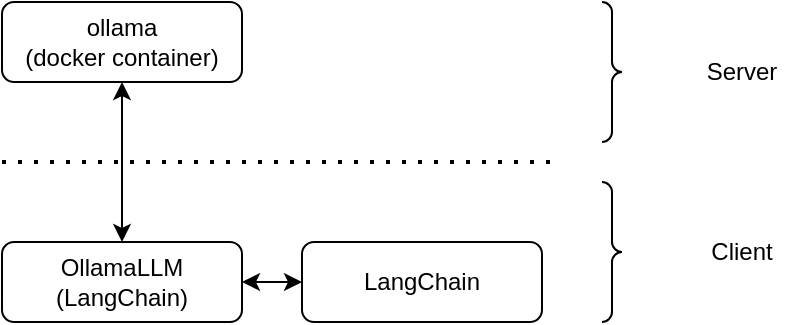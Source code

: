 <mxfile version="26.0.9">
  <diagram name="Page-1" id="iiwblaN85E_-Db3QoMti">
    <mxGraphModel dx="1182" dy="474" grid="1" gridSize="10" guides="1" tooltips="1" connect="1" arrows="1" fold="1" page="1" pageScale="1" pageWidth="850" pageHeight="1100" math="0" shadow="0">
      <root>
        <mxCell id="0" />
        <mxCell id="1" parent="0" />
        <mxCell id="mTqiRhdewCi59NjFFLII-1" value="ollama &lt;br&gt;(docker container)" style="rounded=1;whiteSpace=wrap;html=1;" vertex="1" parent="1">
          <mxGeometry x="360" y="280" width="120" height="40" as="geometry" />
        </mxCell>
        <mxCell id="mTqiRhdewCi59NjFFLII-2" value="OllamaLLM&lt;br&gt;(LangChain)" style="rounded=1;whiteSpace=wrap;html=1;" vertex="1" parent="1">
          <mxGeometry x="360" y="400" width="120" height="40" as="geometry" />
        </mxCell>
        <mxCell id="mTqiRhdewCi59NjFFLII-3" value="" style="endArrow=classic;startArrow=classic;html=1;rounded=0;exitX=0.5;exitY=0;exitDx=0;exitDy=0;entryX=0.5;entryY=1;entryDx=0;entryDy=0;" edge="1" parent="1" source="mTqiRhdewCi59NjFFLII-2" target="mTqiRhdewCi59NjFFLII-1">
          <mxGeometry width="50" height="50" relative="1" as="geometry">
            <mxPoint x="440" y="330" as="sourcePoint" />
            <mxPoint x="490" y="280" as="targetPoint" />
          </mxGeometry>
        </mxCell>
        <mxCell id="mTqiRhdewCi59NjFFLII-4" value="" style="endArrow=none;dashed=1;html=1;dashPattern=1 3;strokeWidth=2;rounded=0;" edge="1" parent="1">
          <mxGeometry width="50" height="50" relative="1" as="geometry">
            <mxPoint x="360" y="360" as="sourcePoint" />
            <mxPoint x="640" y="360" as="targetPoint" />
          </mxGeometry>
        </mxCell>
        <mxCell id="mTqiRhdewCi59NjFFLII-5" value="" style="labelPosition=right;align=left;strokeWidth=1;shape=mxgraph.mockup.markup.curlyBrace;html=1;shadow=0;dashed=0;strokeColor=#000000;direction=north;rotation=-180;fillColor=#000000;" vertex="1" parent="1">
          <mxGeometry x="660" y="280" width="10" height="70" as="geometry" />
        </mxCell>
        <mxCell id="mTqiRhdewCi59NjFFLII-6" value="" style="labelPosition=right;align=left;strokeWidth=1;shape=mxgraph.mockup.markup.curlyBrace;html=1;shadow=0;dashed=0;strokeColor=#000000;direction=north;rotation=-180;fillColor=#000000;" vertex="1" parent="1">
          <mxGeometry x="660" y="370" width="10" height="70" as="geometry" />
        </mxCell>
        <mxCell id="mTqiRhdewCi59NjFFLII-7" value="Server" style="text;html=1;align=center;verticalAlign=middle;whiteSpace=wrap;rounded=0;" vertex="1" parent="1">
          <mxGeometry x="700" y="300" width="60" height="30" as="geometry" />
        </mxCell>
        <mxCell id="mTqiRhdewCi59NjFFLII-8" value="Client" style="text;html=1;align=center;verticalAlign=middle;whiteSpace=wrap;rounded=0;" vertex="1" parent="1">
          <mxGeometry x="700" y="390" width="60" height="30" as="geometry" />
        </mxCell>
        <mxCell id="mTqiRhdewCi59NjFFLII-9" value="LangChain" style="rounded=1;whiteSpace=wrap;html=1;" vertex="1" parent="1">
          <mxGeometry x="510" y="400" width="120" height="40" as="geometry" />
        </mxCell>
        <mxCell id="mTqiRhdewCi59NjFFLII-10" value="" style="endArrow=classic;startArrow=classic;html=1;rounded=0;exitX=1;exitY=0.5;exitDx=0;exitDy=0;entryX=0;entryY=0.5;entryDx=0;entryDy=0;" edge="1" parent="1" source="mTqiRhdewCi59NjFFLII-2" target="mTqiRhdewCi59NjFFLII-9">
          <mxGeometry width="50" height="50" relative="1" as="geometry">
            <mxPoint x="440" y="330" as="sourcePoint" />
            <mxPoint x="490" y="280" as="targetPoint" />
          </mxGeometry>
        </mxCell>
      </root>
    </mxGraphModel>
  </diagram>
</mxfile>
